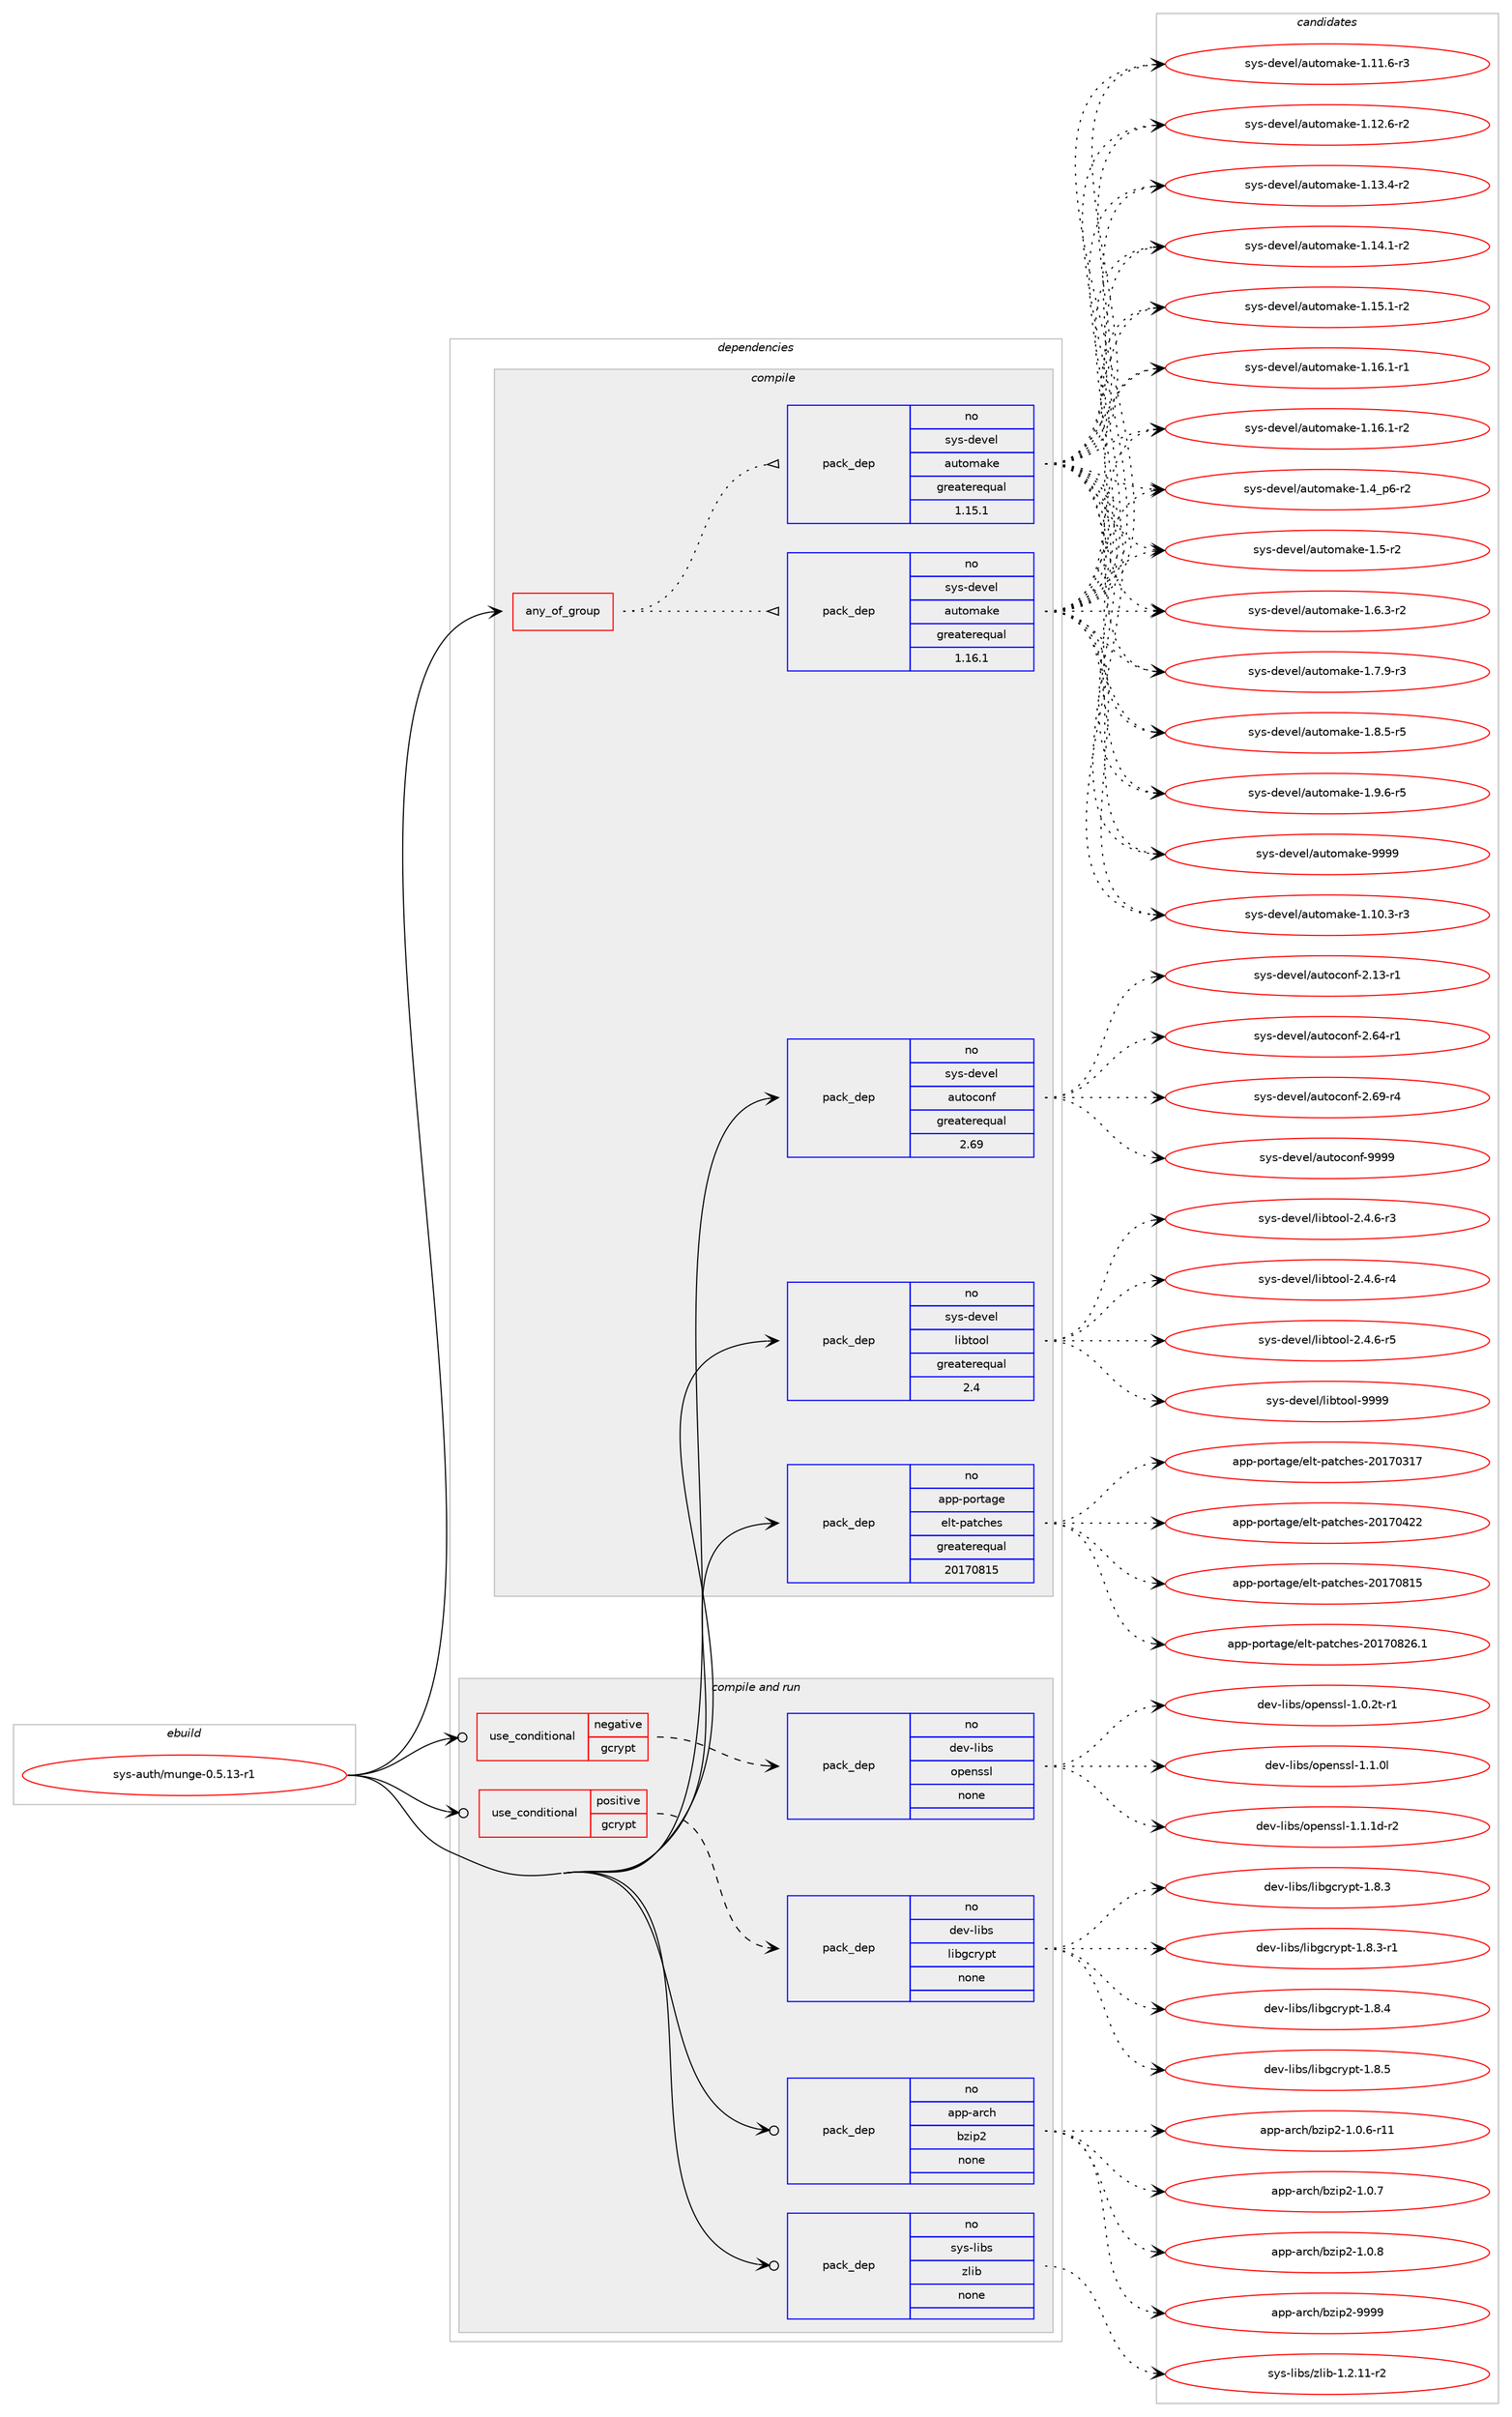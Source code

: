 digraph prolog {

# *************
# Graph options
# *************

newrank=true;
concentrate=true;
compound=true;
graph [rankdir=LR,fontname=Helvetica,fontsize=10,ranksep=1.5];#, ranksep=2.5, nodesep=0.2];
edge  [arrowhead=vee];
node  [fontname=Helvetica,fontsize=10];

# **********
# The ebuild
# **********

subgraph cluster_leftcol {
color=gray;
rank=same;
label=<<i>ebuild</i>>;
id [label="sys-auth/munge-0.5.13-r1", color=red, width=4, href="../sys-auth/munge-0.5.13-r1.svg"];
}

# ****************
# The dependencies
# ****************

subgraph cluster_midcol {
color=gray;
label=<<i>dependencies</i>>;
subgraph cluster_compile {
fillcolor="#eeeeee";
style=filled;
label=<<i>compile</i>>;
subgraph any14895 {
dependency880096 [label=<<TABLE BORDER="0" CELLBORDER="1" CELLSPACING="0" CELLPADDING="4"><TR><TD CELLPADDING="10">any_of_group</TD></TR></TABLE>>, shape=none, color=red];subgraph pack652664 {
dependency880097 [label=<<TABLE BORDER="0" CELLBORDER="1" CELLSPACING="0" CELLPADDING="4" WIDTH="220"><TR><TD ROWSPAN="6" CELLPADDING="30">pack_dep</TD></TR><TR><TD WIDTH="110">no</TD></TR><TR><TD>sys-devel</TD></TR><TR><TD>automake</TD></TR><TR><TD>greaterequal</TD></TR><TR><TD>1.16.1</TD></TR></TABLE>>, shape=none, color=blue];
}
dependency880096:e -> dependency880097:w [weight=20,style="dotted",arrowhead="oinv"];
subgraph pack652665 {
dependency880098 [label=<<TABLE BORDER="0" CELLBORDER="1" CELLSPACING="0" CELLPADDING="4" WIDTH="220"><TR><TD ROWSPAN="6" CELLPADDING="30">pack_dep</TD></TR><TR><TD WIDTH="110">no</TD></TR><TR><TD>sys-devel</TD></TR><TR><TD>automake</TD></TR><TR><TD>greaterequal</TD></TR><TR><TD>1.15.1</TD></TR></TABLE>>, shape=none, color=blue];
}
dependency880096:e -> dependency880098:w [weight=20,style="dotted",arrowhead="oinv"];
}
id:e -> dependency880096:w [weight=20,style="solid",arrowhead="vee"];
subgraph pack652666 {
dependency880099 [label=<<TABLE BORDER="0" CELLBORDER="1" CELLSPACING="0" CELLPADDING="4" WIDTH="220"><TR><TD ROWSPAN="6" CELLPADDING="30">pack_dep</TD></TR><TR><TD WIDTH="110">no</TD></TR><TR><TD>app-portage</TD></TR><TR><TD>elt-patches</TD></TR><TR><TD>greaterequal</TD></TR><TR><TD>20170815</TD></TR></TABLE>>, shape=none, color=blue];
}
id:e -> dependency880099:w [weight=20,style="solid",arrowhead="vee"];
subgraph pack652667 {
dependency880100 [label=<<TABLE BORDER="0" CELLBORDER="1" CELLSPACING="0" CELLPADDING="4" WIDTH="220"><TR><TD ROWSPAN="6" CELLPADDING="30">pack_dep</TD></TR><TR><TD WIDTH="110">no</TD></TR><TR><TD>sys-devel</TD></TR><TR><TD>autoconf</TD></TR><TR><TD>greaterequal</TD></TR><TR><TD>2.69</TD></TR></TABLE>>, shape=none, color=blue];
}
id:e -> dependency880100:w [weight=20,style="solid",arrowhead="vee"];
subgraph pack652668 {
dependency880101 [label=<<TABLE BORDER="0" CELLBORDER="1" CELLSPACING="0" CELLPADDING="4" WIDTH="220"><TR><TD ROWSPAN="6" CELLPADDING="30">pack_dep</TD></TR><TR><TD WIDTH="110">no</TD></TR><TR><TD>sys-devel</TD></TR><TR><TD>libtool</TD></TR><TR><TD>greaterequal</TD></TR><TR><TD>2.4</TD></TR></TABLE>>, shape=none, color=blue];
}
id:e -> dependency880101:w [weight=20,style="solid",arrowhead="vee"];
}
subgraph cluster_compileandrun {
fillcolor="#eeeeee";
style=filled;
label=<<i>compile and run</i>>;
subgraph cond212014 {
dependency880102 [label=<<TABLE BORDER="0" CELLBORDER="1" CELLSPACING="0" CELLPADDING="4"><TR><TD ROWSPAN="3" CELLPADDING="10">use_conditional</TD></TR><TR><TD>negative</TD></TR><TR><TD>gcrypt</TD></TR></TABLE>>, shape=none, color=red];
subgraph pack652669 {
dependency880103 [label=<<TABLE BORDER="0" CELLBORDER="1" CELLSPACING="0" CELLPADDING="4" WIDTH="220"><TR><TD ROWSPAN="6" CELLPADDING="30">pack_dep</TD></TR><TR><TD WIDTH="110">no</TD></TR><TR><TD>dev-libs</TD></TR><TR><TD>openssl</TD></TR><TR><TD>none</TD></TR><TR><TD></TD></TR></TABLE>>, shape=none, color=blue];
}
dependency880102:e -> dependency880103:w [weight=20,style="dashed",arrowhead="vee"];
}
id:e -> dependency880102:w [weight=20,style="solid",arrowhead="odotvee"];
subgraph cond212015 {
dependency880104 [label=<<TABLE BORDER="0" CELLBORDER="1" CELLSPACING="0" CELLPADDING="4"><TR><TD ROWSPAN="3" CELLPADDING="10">use_conditional</TD></TR><TR><TD>positive</TD></TR><TR><TD>gcrypt</TD></TR></TABLE>>, shape=none, color=red];
subgraph pack652670 {
dependency880105 [label=<<TABLE BORDER="0" CELLBORDER="1" CELLSPACING="0" CELLPADDING="4" WIDTH="220"><TR><TD ROWSPAN="6" CELLPADDING="30">pack_dep</TD></TR><TR><TD WIDTH="110">no</TD></TR><TR><TD>dev-libs</TD></TR><TR><TD>libgcrypt</TD></TR><TR><TD>none</TD></TR><TR><TD></TD></TR></TABLE>>, shape=none, color=blue];
}
dependency880104:e -> dependency880105:w [weight=20,style="dashed",arrowhead="vee"];
}
id:e -> dependency880104:w [weight=20,style="solid",arrowhead="odotvee"];
subgraph pack652671 {
dependency880106 [label=<<TABLE BORDER="0" CELLBORDER="1" CELLSPACING="0" CELLPADDING="4" WIDTH="220"><TR><TD ROWSPAN="6" CELLPADDING="30">pack_dep</TD></TR><TR><TD WIDTH="110">no</TD></TR><TR><TD>app-arch</TD></TR><TR><TD>bzip2</TD></TR><TR><TD>none</TD></TR><TR><TD></TD></TR></TABLE>>, shape=none, color=blue];
}
id:e -> dependency880106:w [weight=20,style="solid",arrowhead="odotvee"];
subgraph pack652672 {
dependency880107 [label=<<TABLE BORDER="0" CELLBORDER="1" CELLSPACING="0" CELLPADDING="4" WIDTH="220"><TR><TD ROWSPAN="6" CELLPADDING="30">pack_dep</TD></TR><TR><TD WIDTH="110">no</TD></TR><TR><TD>sys-libs</TD></TR><TR><TD>zlib</TD></TR><TR><TD>none</TD></TR><TR><TD></TD></TR></TABLE>>, shape=none, color=blue];
}
id:e -> dependency880107:w [weight=20,style="solid",arrowhead="odotvee"];
}
subgraph cluster_run {
fillcolor="#eeeeee";
style=filled;
label=<<i>run</i>>;
}
}

# **************
# The candidates
# **************

subgraph cluster_choices {
rank=same;
color=gray;
label=<<i>candidates</i>>;

subgraph choice652664 {
color=black;
nodesep=1;
choice11512111545100101118101108479711711611110997107101454946494846514511451 [label="sys-devel/automake-1.10.3-r3", color=red, width=4,href="../sys-devel/automake-1.10.3-r3.svg"];
choice11512111545100101118101108479711711611110997107101454946494946544511451 [label="sys-devel/automake-1.11.6-r3", color=red, width=4,href="../sys-devel/automake-1.11.6-r3.svg"];
choice11512111545100101118101108479711711611110997107101454946495046544511450 [label="sys-devel/automake-1.12.6-r2", color=red, width=4,href="../sys-devel/automake-1.12.6-r2.svg"];
choice11512111545100101118101108479711711611110997107101454946495146524511450 [label="sys-devel/automake-1.13.4-r2", color=red, width=4,href="../sys-devel/automake-1.13.4-r2.svg"];
choice11512111545100101118101108479711711611110997107101454946495246494511450 [label="sys-devel/automake-1.14.1-r2", color=red, width=4,href="../sys-devel/automake-1.14.1-r2.svg"];
choice11512111545100101118101108479711711611110997107101454946495346494511450 [label="sys-devel/automake-1.15.1-r2", color=red, width=4,href="../sys-devel/automake-1.15.1-r2.svg"];
choice11512111545100101118101108479711711611110997107101454946495446494511449 [label="sys-devel/automake-1.16.1-r1", color=red, width=4,href="../sys-devel/automake-1.16.1-r1.svg"];
choice11512111545100101118101108479711711611110997107101454946495446494511450 [label="sys-devel/automake-1.16.1-r2", color=red, width=4,href="../sys-devel/automake-1.16.1-r2.svg"];
choice115121115451001011181011084797117116111109971071014549465295112544511450 [label="sys-devel/automake-1.4_p6-r2", color=red, width=4,href="../sys-devel/automake-1.4_p6-r2.svg"];
choice11512111545100101118101108479711711611110997107101454946534511450 [label="sys-devel/automake-1.5-r2", color=red, width=4,href="../sys-devel/automake-1.5-r2.svg"];
choice115121115451001011181011084797117116111109971071014549465446514511450 [label="sys-devel/automake-1.6.3-r2", color=red, width=4,href="../sys-devel/automake-1.6.3-r2.svg"];
choice115121115451001011181011084797117116111109971071014549465546574511451 [label="sys-devel/automake-1.7.9-r3", color=red, width=4,href="../sys-devel/automake-1.7.9-r3.svg"];
choice115121115451001011181011084797117116111109971071014549465646534511453 [label="sys-devel/automake-1.8.5-r5", color=red, width=4,href="../sys-devel/automake-1.8.5-r5.svg"];
choice115121115451001011181011084797117116111109971071014549465746544511453 [label="sys-devel/automake-1.9.6-r5", color=red, width=4,href="../sys-devel/automake-1.9.6-r5.svg"];
choice115121115451001011181011084797117116111109971071014557575757 [label="sys-devel/automake-9999", color=red, width=4,href="../sys-devel/automake-9999.svg"];
dependency880097:e -> choice11512111545100101118101108479711711611110997107101454946494846514511451:w [style=dotted,weight="100"];
dependency880097:e -> choice11512111545100101118101108479711711611110997107101454946494946544511451:w [style=dotted,weight="100"];
dependency880097:e -> choice11512111545100101118101108479711711611110997107101454946495046544511450:w [style=dotted,weight="100"];
dependency880097:e -> choice11512111545100101118101108479711711611110997107101454946495146524511450:w [style=dotted,weight="100"];
dependency880097:e -> choice11512111545100101118101108479711711611110997107101454946495246494511450:w [style=dotted,weight="100"];
dependency880097:e -> choice11512111545100101118101108479711711611110997107101454946495346494511450:w [style=dotted,weight="100"];
dependency880097:e -> choice11512111545100101118101108479711711611110997107101454946495446494511449:w [style=dotted,weight="100"];
dependency880097:e -> choice11512111545100101118101108479711711611110997107101454946495446494511450:w [style=dotted,weight="100"];
dependency880097:e -> choice115121115451001011181011084797117116111109971071014549465295112544511450:w [style=dotted,weight="100"];
dependency880097:e -> choice11512111545100101118101108479711711611110997107101454946534511450:w [style=dotted,weight="100"];
dependency880097:e -> choice115121115451001011181011084797117116111109971071014549465446514511450:w [style=dotted,weight="100"];
dependency880097:e -> choice115121115451001011181011084797117116111109971071014549465546574511451:w [style=dotted,weight="100"];
dependency880097:e -> choice115121115451001011181011084797117116111109971071014549465646534511453:w [style=dotted,weight="100"];
dependency880097:e -> choice115121115451001011181011084797117116111109971071014549465746544511453:w [style=dotted,weight="100"];
dependency880097:e -> choice115121115451001011181011084797117116111109971071014557575757:w [style=dotted,weight="100"];
}
subgraph choice652665 {
color=black;
nodesep=1;
choice11512111545100101118101108479711711611110997107101454946494846514511451 [label="sys-devel/automake-1.10.3-r3", color=red, width=4,href="../sys-devel/automake-1.10.3-r3.svg"];
choice11512111545100101118101108479711711611110997107101454946494946544511451 [label="sys-devel/automake-1.11.6-r3", color=red, width=4,href="../sys-devel/automake-1.11.6-r3.svg"];
choice11512111545100101118101108479711711611110997107101454946495046544511450 [label="sys-devel/automake-1.12.6-r2", color=red, width=4,href="../sys-devel/automake-1.12.6-r2.svg"];
choice11512111545100101118101108479711711611110997107101454946495146524511450 [label="sys-devel/automake-1.13.4-r2", color=red, width=4,href="../sys-devel/automake-1.13.4-r2.svg"];
choice11512111545100101118101108479711711611110997107101454946495246494511450 [label="sys-devel/automake-1.14.1-r2", color=red, width=4,href="../sys-devel/automake-1.14.1-r2.svg"];
choice11512111545100101118101108479711711611110997107101454946495346494511450 [label="sys-devel/automake-1.15.1-r2", color=red, width=4,href="../sys-devel/automake-1.15.1-r2.svg"];
choice11512111545100101118101108479711711611110997107101454946495446494511449 [label="sys-devel/automake-1.16.1-r1", color=red, width=4,href="../sys-devel/automake-1.16.1-r1.svg"];
choice11512111545100101118101108479711711611110997107101454946495446494511450 [label="sys-devel/automake-1.16.1-r2", color=red, width=4,href="../sys-devel/automake-1.16.1-r2.svg"];
choice115121115451001011181011084797117116111109971071014549465295112544511450 [label="sys-devel/automake-1.4_p6-r2", color=red, width=4,href="../sys-devel/automake-1.4_p6-r2.svg"];
choice11512111545100101118101108479711711611110997107101454946534511450 [label="sys-devel/automake-1.5-r2", color=red, width=4,href="../sys-devel/automake-1.5-r2.svg"];
choice115121115451001011181011084797117116111109971071014549465446514511450 [label="sys-devel/automake-1.6.3-r2", color=red, width=4,href="../sys-devel/automake-1.6.3-r2.svg"];
choice115121115451001011181011084797117116111109971071014549465546574511451 [label="sys-devel/automake-1.7.9-r3", color=red, width=4,href="../sys-devel/automake-1.7.9-r3.svg"];
choice115121115451001011181011084797117116111109971071014549465646534511453 [label="sys-devel/automake-1.8.5-r5", color=red, width=4,href="../sys-devel/automake-1.8.5-r5.svg"];
choice115121115451001011181011084797117116111109971071014549465746544511453 [label="sys-devel/automake-1.9.6-r5", color=red, width=4,href="../sys-devel/automake-1.9.6-r5.svg"];
choice115121115451001011181011084797117116111109971071014557575757 [label="sys-devel/automake-9999", color=red, width=4,href="../sys-devel/automake-9999.svg"];
dependency880098:e -> choice11512111545100101118101108479711711611110997107101454946494846514511451:w [style=dotted,weight="100"];
dependency880098:e -> choice11512111545100101118101108479711711611110997107101454946494946544511451:w [style=dotted,weight="100"];
dependency880098:e -> choice11512111545100101118101108479711711611110997107101454946495046544511450:w [style=dotted,weight="100"];
dependency880098:e -> choice11512111545100101118101108479711711611110997107101454946495146524511450:w [style=dotted,weight="100"];
dependency880098:e -> choice11512111545100101118101108479711711611110997107101454946495246494511450:w [style=dotted,weight="100"];
dependency880098:e -> choice11512111545100101118101108479711711611110997107101454946495346494511450:w [style=dotted,weight="100"];
dependency880098:e -> choice11512111545100101118101108479711711611110997107101454946495446494511449:w [style=dotted,weight="100"];
dependency880098:e -> choice11512111545100101118101108479711711611110997107101454946495446494511450:w [style=dotted,weight="100"];
dependency880098:e -> choice115121115451001011181011084797117116111109971071014549465295112544511450:w [style=dotted,weight="100"];
dependency880098:e -> choice11512111545100101118101108479711711611110997107101454946534511450:w [style=dotted,weight="100"];
dependency880098:e -> choice115121115451001011181011084797117116111109971071014549465446514511450:w [style=dotted,weight="100"];
dependency880098:e -> choice115121115451001011181011084797117116111109971071014549465546574511451:w [style=dotted,weight="100"];
dependency880098:e -> choice115121115451001011181011084797117116111109971071014549465646534511453:w [style=dotted,weight="100"];
dependency880098:e -> choice115121115451001011181011084797117116111109971071014549465746544511453:w [style=dotted,weight="100"];
dependency880098:e -> choice115121115451001011181011084797117116111109971071014557575757:w [style=dotted,weight="100"];
}
subgraph choice652666 {
color=black;
nodesep=1;
choice97112112451121111141169710310147101108116451129711699104101115455048495548514955 [label="app-portage/elt-patches-20170317", color=red, width=4,href="../app-portage/elt-patches-20170317.svg"];
choice97112112451121111141169710310147101108116451129711699104101115455048495548525050 [label="app-portage/elt-patches-20170422", color=red, width=4,href="../app-portage/elt-patches-20170422.svg"];
choice97112112451121111141169710310147101108116451129711699104101115455048495548564953 [label="app-portage/elt-patches-20170815", color=red, width=4,href="../app-portage/elt-patches-20170815.svg"];
choice971121124511211111411697103101471011081164511297116991041011154550484955485650544649 [label="app-portage/elt-patches-20170826.1", color=red, width=4,href="../app-portage/elt-patches-20170826.1.svg"];
dependency880099:e -> choice97112112451121111141169710310147101108116451129711699104101115455048495548514955:w [style=dotted,weight="100"];
dependency880099:e -> choice97112112451121111141169710310147101108116451129711699104101115455048495548525050:w [style=dotted,weight="100"];
dependency880099:e -> choice97112112451121111141169710310147101108116451129711699104101115455048495548564953:w [style=dotted,weight="100"];
dependency880099:e -> choice971121124511211111411697103101471011081164511297116991041011154550484955485650544649:w [style=dotted,weight="100"];
}
subgraph choice652667 {
color=black;
nodesep=1;
choice1151211154510010111810110847971171161119911111010245504649514511449 [label="sys-devel/autoconf-2.13-r1", color=red, width=4,href="../sys-devel/autoconf-2.13-r1.svg"];
choice1151211154510010111810110847971171161119911111010245504654524511449 [label="sys-devel/autoconf-2.64-r1", color=red, width=4,href="../sys-devel/autoconf-2.64-r1.svg"];
choice1151211154510010111810110847971171161119911111010245504654574511452 [label="sys-devel/autoconf-2.69-r4", color=red, width=4,href="../sys-devel/autoconf-2.69-r4.svg"];
choice115121115451001011181011084797117116111991111101024557575757 [label="sys-devel/autoconf-9999", color=red, width=4,href="../sys-devel/autoconf-9999.svg"];
dependency880100:e -> choice1151211154510010111810110847971171161119911111010245504649514511449:w [style=dotted,weight="100"];
dependency880100:e -> choice1151211154510010111810110847971171161119911111010245504654524511449:w [style=dotted,weight="100"];
dependency880100:e -> choice1151211154510010111810110847971171161119911111010245504654574511452:w [style=dotted,weight="100"];
dependency880100:e -> choice115121115451001011181011084797117116111991111101024557575757:w [style=dotted,weight="100"];
}
subgraph choice652668 {
color=black;
nodesep=1;
choice1151211154510010111810110847108105981161111111084550465246544511451 [label="sys-devel/libtool-2.4.6-r3", color=red, width=4,href="../sys-devel/libtool-2.4.6-r3.svg"];
choice1151211154510010111810110847108105981161111111084550465246544511452 [label="sys-devel/libtool-2.4.6-r4", color=red, width=4,href="../sys-devel/libtool-2.4.6-r4.svg"];
choice1151211154510010111810110847108105981161111111084550465246544511453 [label="sys-devel/libtool-2.4.6-r5", color=red, width=4,href="../sys-devel/libtool-2.4.6-r5.svg"];
choice1151211154510010111810110847108105981161111111084557575757 [label="sys-devel/libtool-9999", color=red, width=4,href="../sys-devel/libtool-9999.svg"];
dependency880101:e -> choice1151211154510010111810110847108105981161111111084550465246544511451:w [style=dotted,weight="100"];
dependency880101:e -> choice1151211154510010111810110847108105981161111111084550465246544511452:w [style=dotted,weight="100"];
dependency880101:e -> choice1151211154510010111810110847108105981161111111084550465246544511453:w [style=dotted,weight="100"];
dependency880101:e -> choice1151211154510010111810110847108105981161111111084557575757:w [style=dotted,weight="100"];
}
subgraph choice652669 {
color=black;
nodesep=1;
choice1001011184510810598115471111121011101151151084549464846501164511449 [label="dev-libs/openssl-1.0.2t-r1", color=red, width=4,href="../dev-libs/openssl-1.0.2t-r1.svg"];
choice100101118451081059811547111112101110115115108454946494648108 [label="dev-libs/openssl-1.1.0l", color=red, width=4,href="../dev-libs/openssl-1.1.0l.svg"];
choice1001011184510810598115471111121011101151151084549464946491004511450 [label="dev-libs/openssl-1.1.1d-r2", color=red, width=4,href="../dev-libs/openssl-1.1.1d-r2.svg"];
dependency880103:e -> choice1001011184510810598115471111121011101151151084549464846501164511449:w [style=dotted,weight="100"];
dependency880103:e -> choice100101118451081059811547111112101110115115108454946494648108:w [style=dotted,weight="100"];
dependency880103:e -> choice1001011184510810598115471111121011101151151084549464946491004511450:w [style=dotted,weight="100"];
}
subgraph choice652670 {
color=black;
nodesep=1;
choice1001011184510810598115471081059810399114121112116454946564651 [label="dev-libs/libgcrypt-1.8.3", color=red, width=4,href="../dev-libs/libgcrypt-1.8.3.svg"];
choice10010111845108105981154710810598103991141211121164549465646514511449 [label="dev-libs/libgcrypt-1.8.3-r1", color=red, width=4,href="../dev-libs/libgcrypt-1.8.3-r1.svg"];
choice1001011184510810598115471081059810399114121112116454946564652 [label="dev-libs/libgcrypt-1.8.4", color=red, width=4,href="../dev-libs/libgcrypt-1.8.4.svg"];
choice1001011184510810598115471081059810399114121112116454946564653 [label="dev-libs/libgcrypt-1.8.5", color=red, width=4,href="../dev-libs/libgcrypt-1.8.5.svg"];
dependency880105:e -> choice1001011184510810598115471081059810399114121112116454946564651:w [style=dotted,weight="100"];
dependency880105:e -> choice10010111845108105981154710810598103991141211121164549465646514511449:w [style=dotted,weight="100"];
dependency880105:e -> choice1001011184510810598115471081059810399114121112116454946564652:w [style=dotted,weight="100"];
dependency880105:e -> choice1001011184510810598115471081059810399114121112116454946564653:w [style=dotted,weight="100"];
}
subgraph choice652671 {
color=black;
nodesep=1;
choice97112112459711499104479812210511250454946484654451144949 [label="app-arch/bzip2-1.0.6-r11", color=red, width=4,href="../app-arch/bzip2-1.0.6-r11.svg"];
choice97112112459711499104479812210511250454946484655 [label="app-arch/bzip2-1.0.7", color=red, width=4,href="../app-arch/bzip2-1.0.7.svg"];
choice97112112459711499104479812210511250454946484656 [label="app-arch/bzip2-1.0.8", color=red, width=4,href="../app-arch/bzip2-1.0.8.svg"];
choice971121124597114991044798122105112504557575757 [label="app-arch/bzip2-9999", color=red, width=4,href="../app-arch/bzip2-9999.svg"];
dependency880106:e -> choice97112112459711499104479812210511250454946484654451144949:w [style=dotted,weight="100"];
dependency880106:e -> choice97112112459711499104479812210511250454946484655:w [style=dotted,weight="100"];
dependency880106:e -> choice97112112459711499104479812210511250454946484656:w [style=dotted,weight="100"];
dependency880106:e -> choice971121124597114991044798122105112504557575757:w [style=dotted,weight="100"];
}
subgraph choice652672 {
color=black;
nodesep=1;
choice11512111545108105981154712210810598454946504649494511450 [label="sys-libs/zlib-1.2.11-r2", color=red, width=4,href="../sys-libs/zlib-1.2.11-r2.svg"];
dependency880107:e -> choice11512111545108105981154712210810598454946504649494511450:w [style=dotted,weight="100"];
}
}

}

